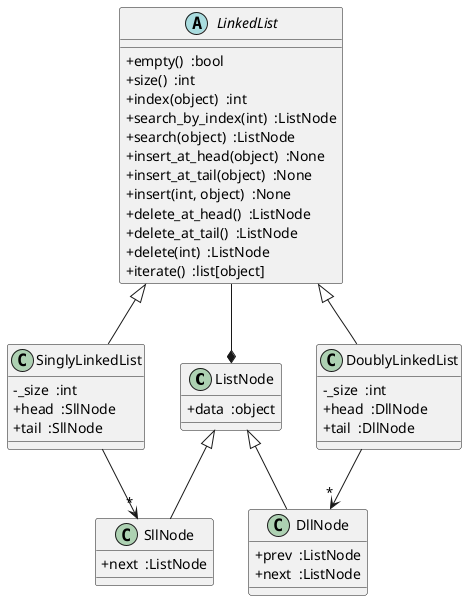 @startuml

skinparam ClassAttributeIconSize 0
class ListNode {
    +data  :object
}
abstract class LinkedList {
    +empty()  :bool 
    +size()  :int 
    +index(object)  :int 
    +search_by_index(int)  :ListNode 
    +search(object)  :ListNode
    +insert_at_head(object)  :None
    +insert_at_tail(object)  :None
    +insert(int, object)  :None
    +delete_at_head()  :ListNode 
    +delete_at_tail()  :ListNode
    +delete(int)  :ListNode
    +iterate()  :list[object]
}
LinkedList -r-* ListNode
class SllNode {
    +next  :ListNode 
}
class SinglyLinkedList {
    -_size  :int
    +head  :SllNode
    +tail  :SllNode
}
SllNode -u-|> ListNode
SinglyLinkedList -u-|> LinkedList
SinglyLinkedList --> "*" SllNode
class DllNode {
    +prev  :ListNode
    +next  :ListNode
}
class DoublyLinkedList {
    -_size  :int 
    +head  :DllNode
    +tail  :DllNode
}
DllNode -u-|> ListNode
DoublyLinkedList -u-|> LinkedList
DoublyLinkedList --> "*" DllNode

@enduml